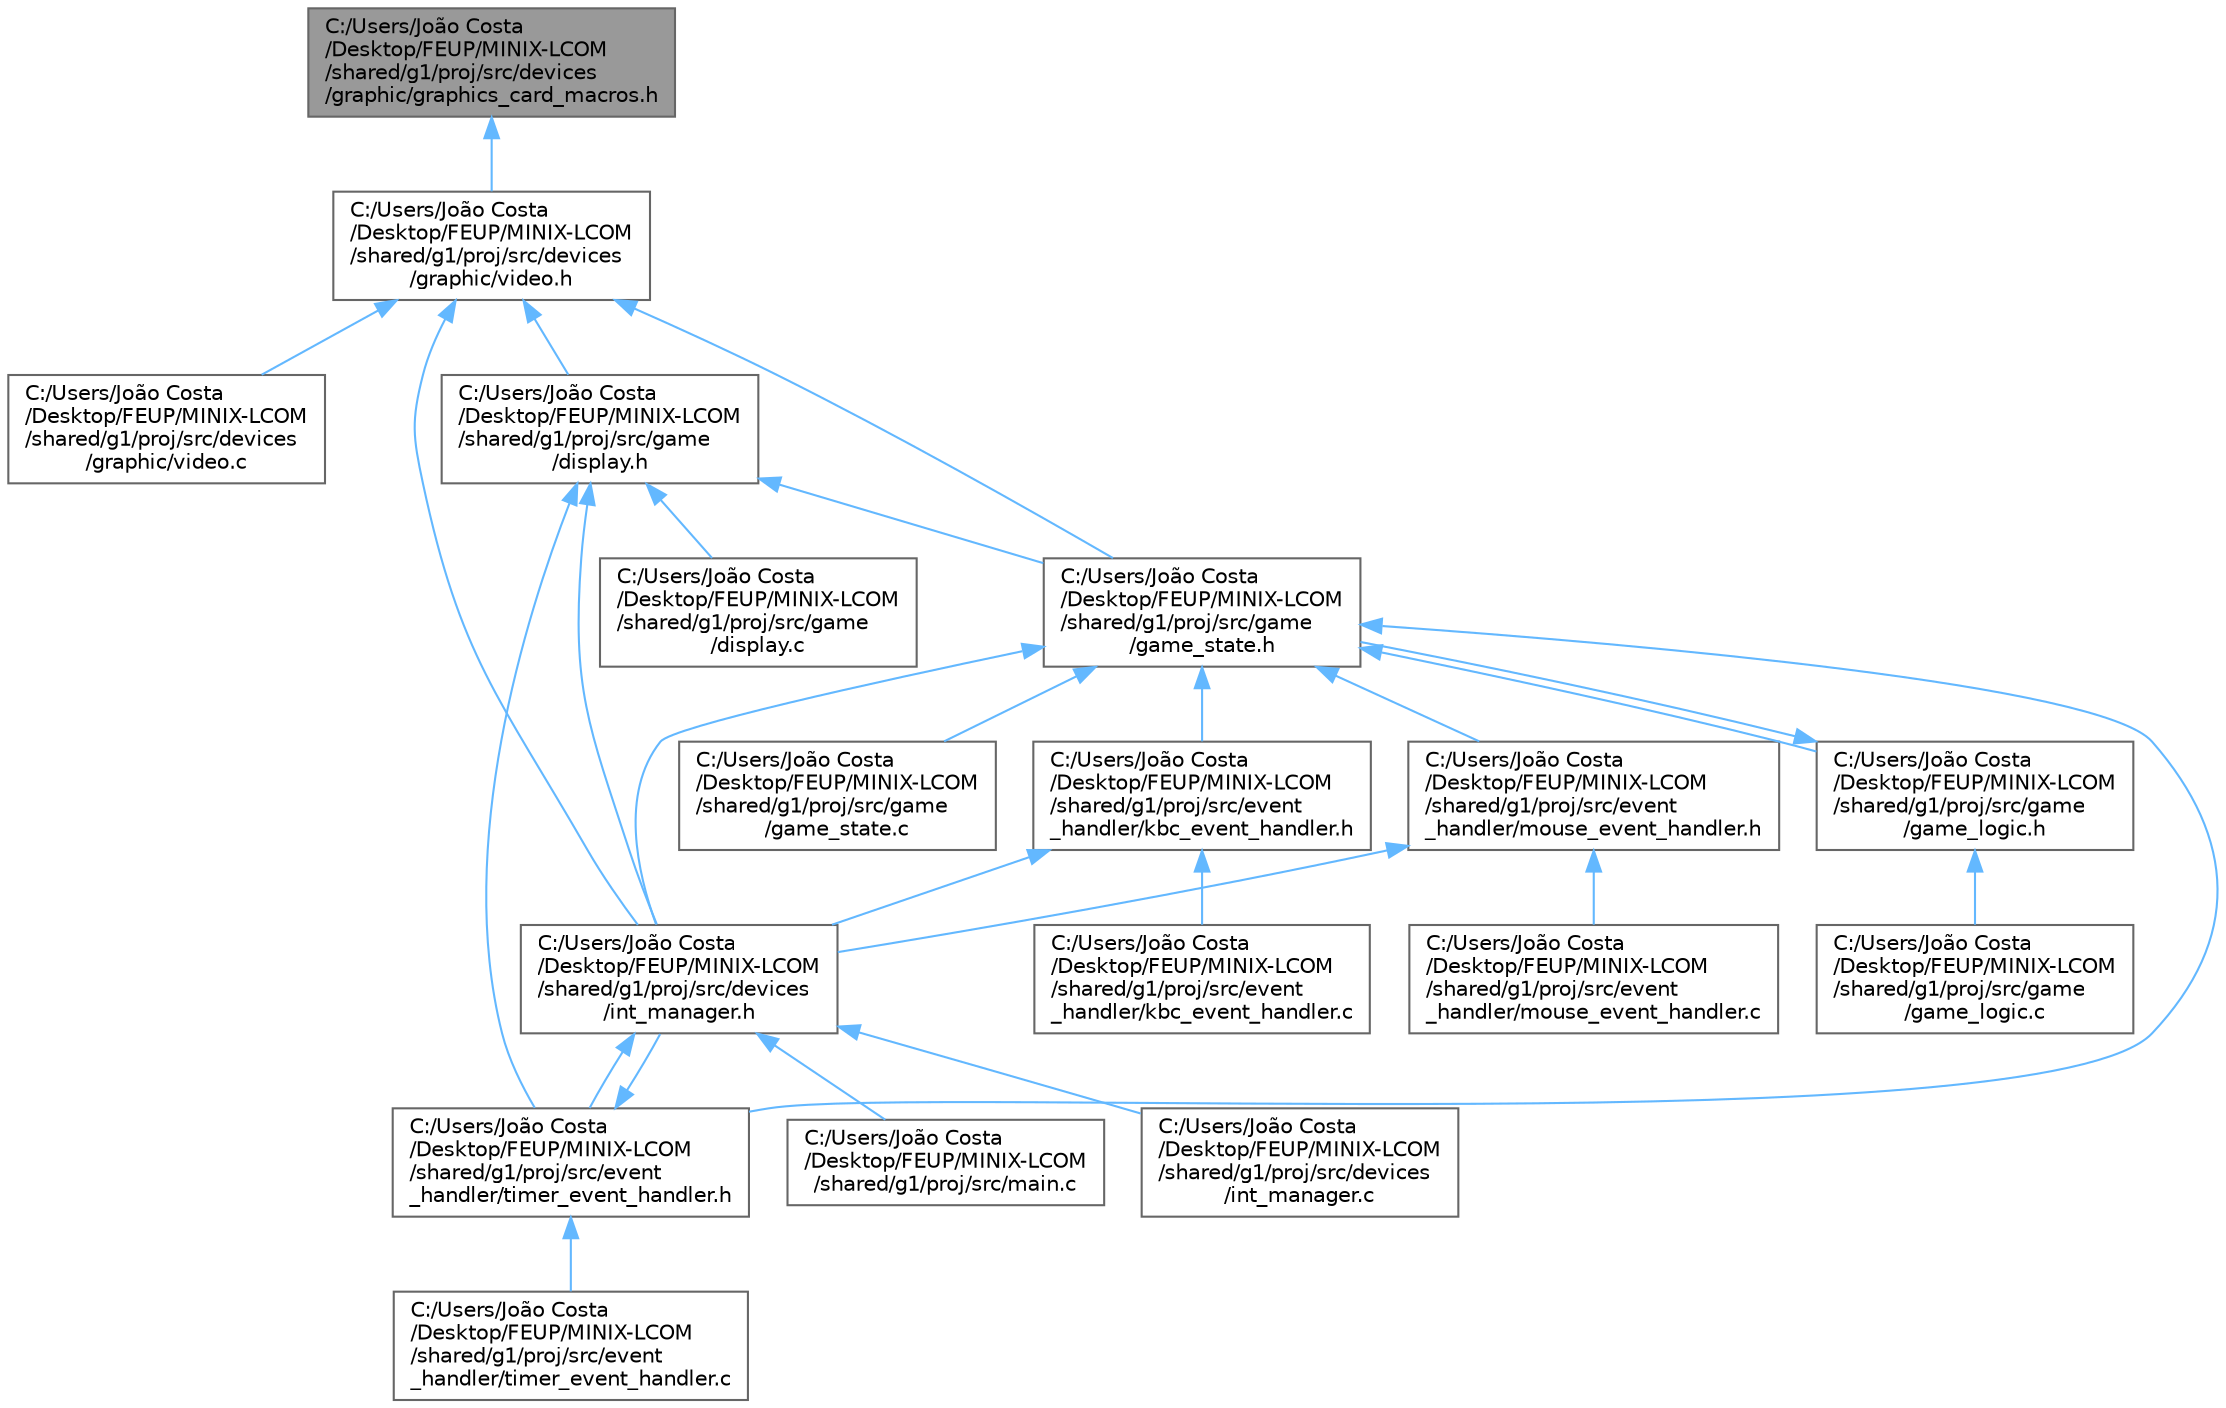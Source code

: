 digraph "C:/Users/João Costa/Desktop/FEUP/MINIX-LCOM/shared/g1/proj/src/devices/graphic/graphics_card_macros.h"
{
 // LATEX_PDF_SIZE
  bgcolor="transparent";
  edge [fontname=Helvetica,fontsize=10,labelfontname=Helvetica,labelfontsize=10];
  node [fontname=Helvetica,fontsize=10,shape=box,height=0.2,width=0.4];
  Node1 [label="C:/Users/João Costa\l/Desktop/FEUP/MINIX-LCOM\l/shared/g1/proj/src/devices\l/graphic/graphics_card_macros.h",height=0.2,width=0.4,color="gray40", fillcolor="grey60", style="filled", fontcolor="black",tooltip=" "];
  Node1 -> Node2 [dir="back",color="steelblue1",style="solid"];
  Node2 [label="C:/Users/João Costa\l/Desktop/FEUP/MINIX-LCOM\l/shared/g1/proj/src/devices\l/graphic/video.h",height=0.2,width=0.4,color="grey40", fillcolor="white", style="filled",URL="$video_8h.html",tooltip=" "];
  Node2 -> Node3 [dir="back",color="steelblue1",style="solid"];
  Node3 [label="C:/Users/João Costa\l/Desktop/FEUP/MINIX-LCOM\l/shared/g1/proj/src/devices\l/graphic/video.c",height=0.2,width=0.4,color="grey40", fillcolor="white", style="filled",URL="$video_8c.html",tooltip=" "];
  Node2 -> Node4 [dir="back",color="steelblue1",style="solid"];
  Node4 [label="C:/Users/João Costa\l/Desktop/FEUP/MINIX-LCOM\l/shared/g1/proj/src/devices\l/int_manager.h",height=0.2,width=0.4,color="grey40", fillcolor="white", style="filled",URL="$int__manager_8h.html",tooltip=" "];
  Node4 -> Node5 [dir="back",color="steelblue1",style="solid"];
  Node5 [label="C:/Users/João Costa\l/Desktop/FEUP/MINIX-LCOM\l/shared/g1/proj/src/devices\l/int_manager.c",height=0.2,width=0.4,color="grey40", fillcolor="white", style="filled",URL="$int__manager_8c.html",tooltip=" "];
  Node4 -> Node6 [dir="back",color="steelblue1",style="solid"];
  Node6 [label="C:/Users/João Costa\l/Desktop/FEUP/MINIX-LCOM\l/shared/g1/proj/src/event\l_handler/timer_event_handler.h",height=0.2,width=0.4,color="grey40", fillcolor="white", style="filled",URL="$timer__event__handler_8h.html",tooltip=" "];
  Node6 -> Node4 [dir="back",color="steelblue1",style="solid"];
  Node6 -> Node7 [dir="back",color="steelblue1",style="solid"];
  Node7 [label="C:/Users/João Costa\l/Desktop/FEUP/MINIX-LCOM\l/shared/g1/proj/src/event\l_handler/timer_event_handler.c",height=0.2,width=0.4,color="grey40", fillcolor="white", style="filled",URL="$timer__event__handler_8c.html",tooltip=" "];
  Node4 -> Node8 [dir="back",color="steelblue1",style="solid"];
  Node8 [label="C:/Users/João Costa\l/Desktop/FEUP/MINIX-LCOM\l/shared/g1/proj/src/main.c",height=0.2,width=0.4,color="grey40", fillcolor="white", style="filled",URL="$main_8c.html",tooltip=" "];
  Node2 -> Node9 [dir="back",color="steelblue1",style="solid"];
  Node9 [label="C:/Users/João Costa\l/Desktop/FEUP/MINIX-LCOM\l/shared/g1/proj/src/game\l/display.h",height=0.2,width=0.4,color="grey40", fillcolor="white", style="filled",URL="$display_8h.html",tooltip=" "];
  Node9 -> Node4 [dir="back",color="steelblue1",style="solid"];
  Node9 -> Node6 [dir="back",color="steelblue1",style="solid"];
  Node9 -> Node10 [dir="back",color="steelblue1",style="solid"];
  Node10 [label="C:/Users/João Costa\l/Desktop/FEUP/MINIX-LCOM\l/shared/g1/proj/src/game\l/display.c",height=0.2,width=0.4,color="grey40", fillcolor="white", style="filled",URL="$display_8c.html",tooltip=" "];
  Node9 -> Node11 [dir="back",color="steelblue1",style="solid"];
  Node11 [label="C:/Users/João Costa\l/Desktop/FEUP/MINIX-LCOM\l/shared/g1/proj/src/game\l/game_state.h",height=0.2,width=0.4,color="grey40", fillcolor="white", style="filled",URL="$game__state_8h.html",tooltip=" "];
  Node11 -> Node4 [dir="back",color="steelblue1",style="solid"];
  Node11 -> Node12 [dir="back",color="steelblue1",style="solid"];
  Node12 [label="C:/Users/João Costa\l/Desktop/FEUP/MINIX-LCOM\l/shared/g1/proj/src/event\l_handler/kbc_event_handler.h",height=0.2,width=0.4,color="grey40", fillcolor="white", style="filled",URL="$kbc__event__handler_8h.html",tooltip=" "];
  Node12 -> Node4 [dir="back",color="steelblue1",style="solid"];
  Node12 -> Node13 [dir="back",color="steelblue1",style="solid"];
  Node13 [label="C:/Users/João Costa\l/Desktop/FEUP/MINIX-LCOM\l/shared/g1/proj/src/event\l_handler/kbc_event_handler.c",height=0.2,width=0.4,color="grey40", fillcolor="white", style="filled",URL="$kbc__event__handler_8c.html",tooltip=" "];
  Node11 -> Node14 [dir="back",color="steelblue1",style="solid"];
  Node14 [label="C:/Users/João Costa\l/Desktop/FEUP/MINIX-LCOM\l/shared/g1/proj/src/event\l_handler/mouse_event_handler.h",height=0.2,width=0.4,color="grey40", fillcolor="white", style="filled",URL="$mouse__event__handler_8h.html",tooltip=" "];
  Node14 -> Node4 [dir="back",color="steelblue1",style="solid"];
  Node14 -> Node15 [dir="back",color="steelblue1",style="solid"];
  Node15 [label="C:/Users/João Costa\l/Desktop/FEUP/MINIX-LCOM\l/shared/g1/proj/src/event\l_handler/mouse_event_handler.c",height=0.2,width=0.4,color="grey40", fillcolor="white", style="filled",URL="$mouse__event__handler_8c.html",tooltip=" "];
  Node11 -> Node6 [dir="back",color="steelblue1",style="solid"];
  Node11 -> Node16 [dir="back",color="steelblue1",style="solid"];
  Node16 [label="C:/Users/João Costa\l/Desktop/FEUP/MINIX-LCOM\l/shared/g1/proj/src/game\l/game_logic.h",height=0.2,width=0.4,color="grey40", fillcolor="white", style="filled",URL="$game__logic_8h.html",tooltip=" "];
  Node16 -> Node17 [dir="back",color="steelblue1",style="solid"];
  Node17 [label="C:/Users/João Costa\l/Desktop/FEUP/MINIX-LCOM\l/shared/g1/proj/src/game\l/game_logic.c",height=0.2,width=0.4,color="grey40", fillcolor="white", style="filled",URL="$game__logic_8c.html",tooltip=" "];
  Node16 -> Node11 [dir="back",color="steelblue1",style="solid"];
  Node11 -> Node18 [dir="back",color="steelblue1",style="solid"];
  Node18 [label="C:/Users/João Costa\l/Desktop/FEUP/MINIX-LCOM\l/shared/g1/proj/src/game\l/game_state.c",height=0.2,width=0.4,color="grey40", fillcolor="white", style="filled",URL="$game__state_8c.html",tooltip=" "];
  Node2 -> Node11 [dir="back",color="steelblue1",style="solid"];
}
